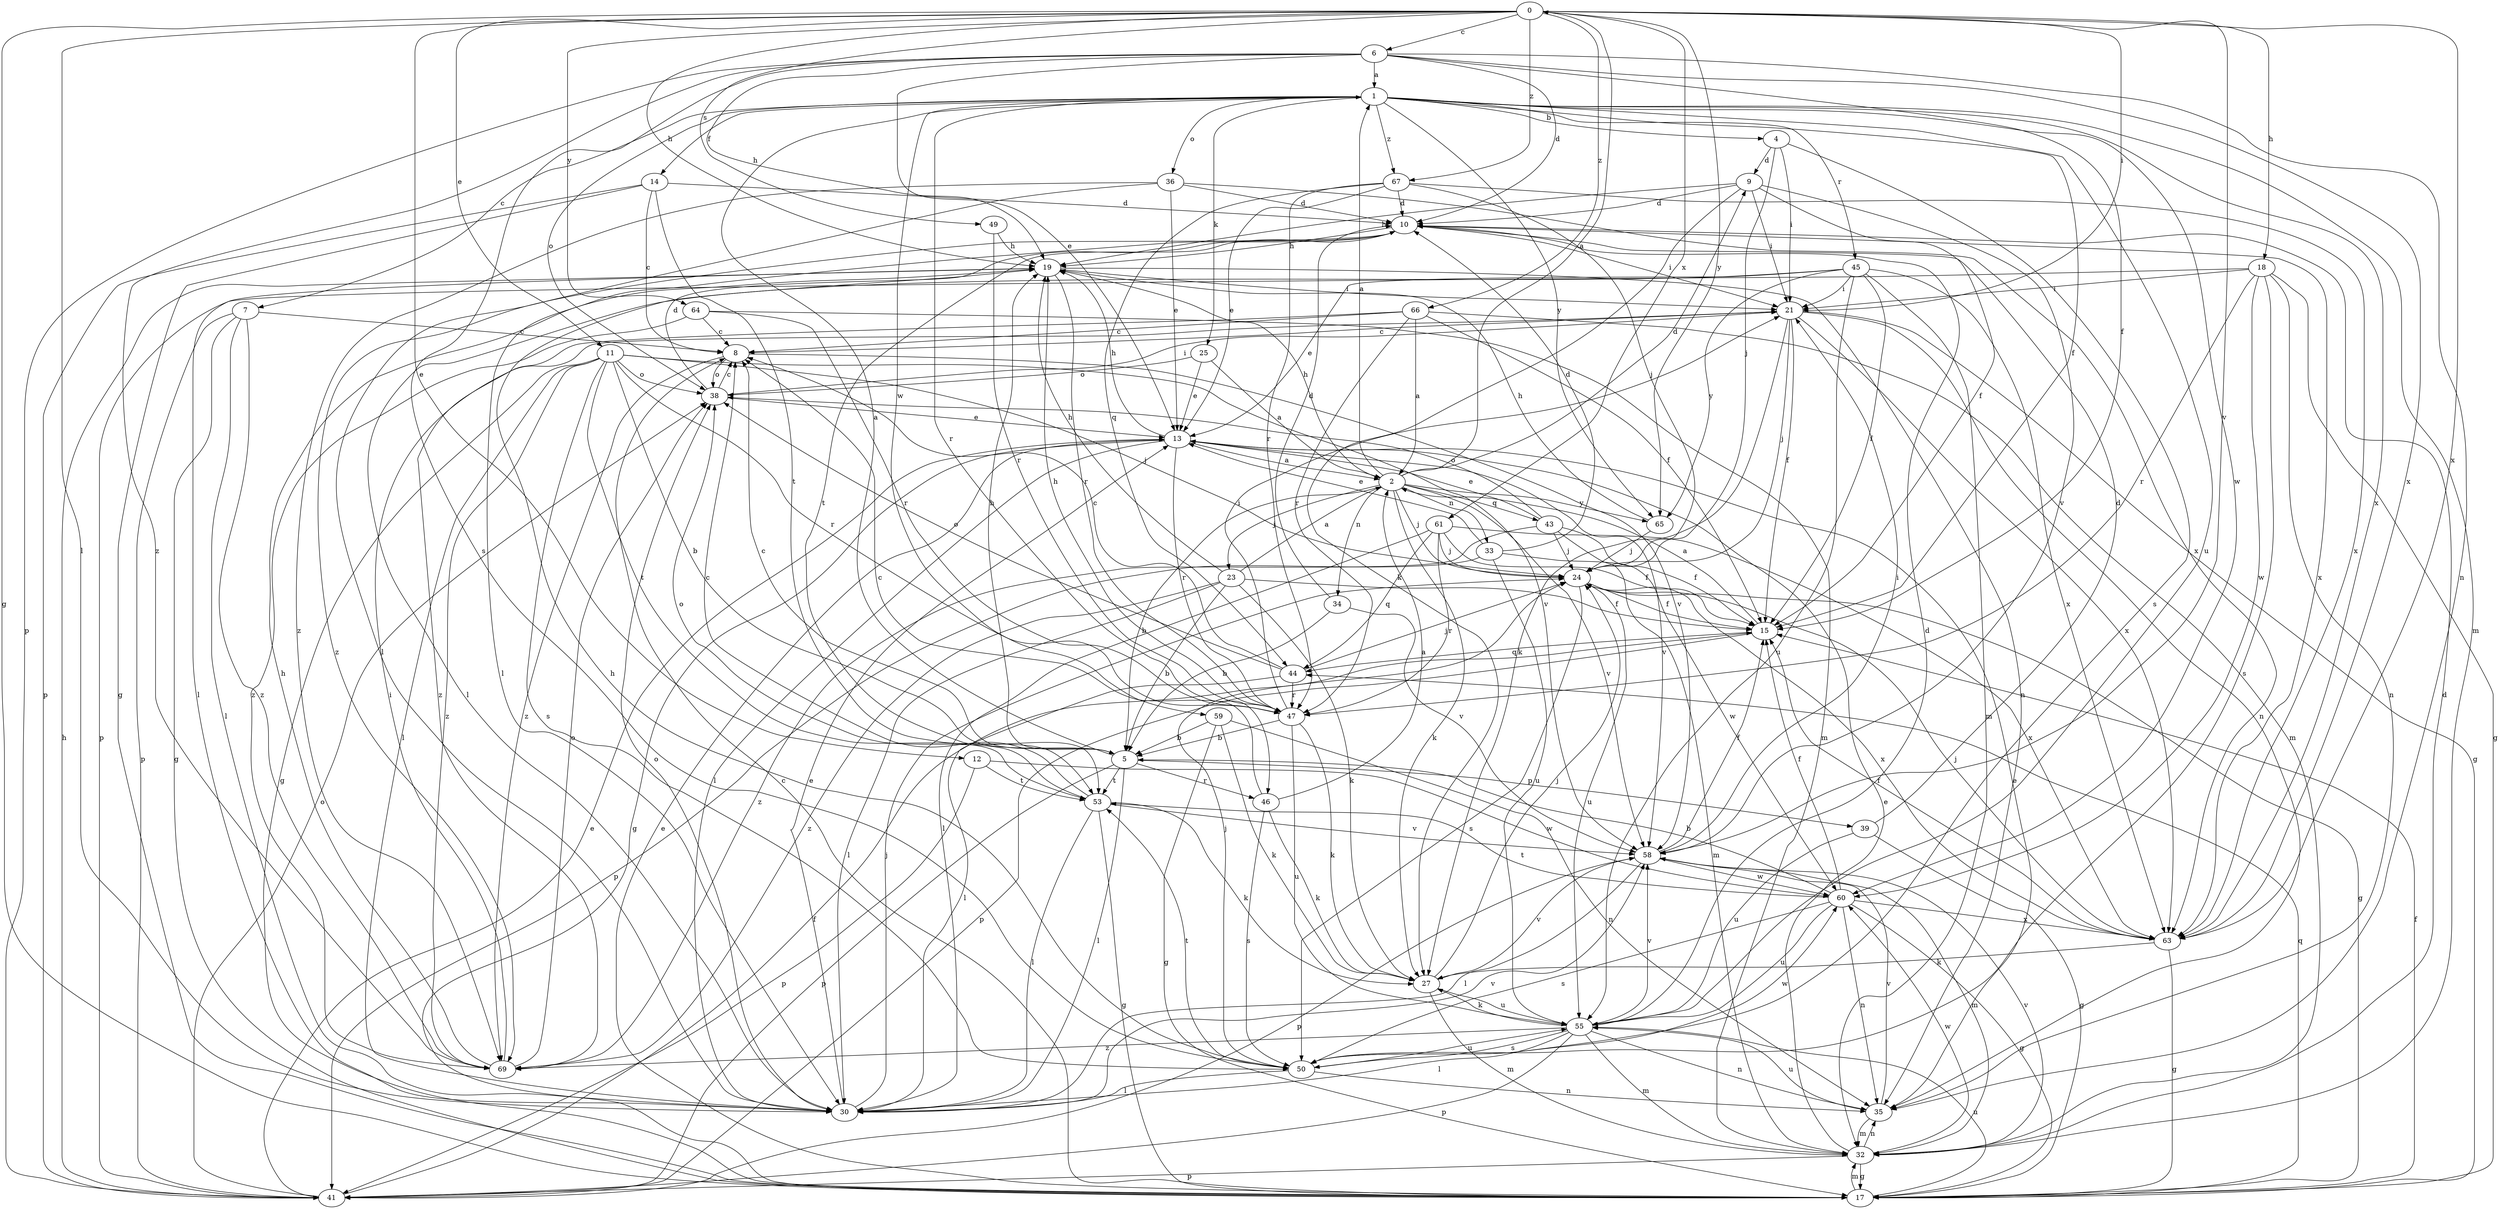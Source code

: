 strict digraph  {
0;
1;
2;
4;
5;
6;
7;
8;
9;
10;
11;
12;
13;
14;
15;
17;
18;
19;
21;
23;
24;
25;
27;
30;
32;
33;
34;
35;
36;
38;
39;
41;
43;
44;
45;
46;
47;
49;
50;
53;
55;
58;
59;
60;
61;
63;
64;
65;
66;
67;
69;
0 -> 6  [label=c];
0 -> 11  [label=e];
0 -> 12  [label=e];
0 -> 17  [label=g];
0 -> 18  [label=h];
0 -> 19  [label=h];
0 -> 21  [label=i];
0 -> 30  [label=l];
0 -> 49  [label=s];
0 -> 58  [label=v];
0 -> 61  [label=x];
0 -> 63  [label=x];
0 -> 64  [label=y];
0 -> 65  [label=y];
0 -> 66  [label=z];
0 -> 67  [label=z];
1 -> 4  [label=b];
1 -> 7  [label=c];
1 -> 14  [label=f];
1 -> 15  [label=f];
1 -> 25  [label=k];
1 -> 32  [label=m];
1 -> 36  [label=o];
1 -> 38  [label=o];
1 -> 45  [label=r];
1 -> 46  [label=r];
1 -> 55  [label=u];
1 -> 59  [label=w];
1 -> 60  [label=w];
1 -> 63  [label=x];
1 -> 65  [label=y];
1 -> 67  [label=z];
2 -> 0  [label=a];
2 -> 1  [label=a];
2 -> 5  [label=b];
2 -> 9  [label=d];
2 -> 19  [label=h];
2 -> 23  [label=j];
2 -> 24  [label=j];
2 -> 27  [label=k];
2 -> 33  [label=n];
2 -> 34  [label=n];
2 -> 43  [label=q];
2 -> 58  [label=v];
2 -> 65  [label=y];
4 -> 9  [label=d];
4 -> 21  [label=i];
4 -> 24  [label=j];
4 -> 50  [label=s];
5 -> 1  [label=a];
5 -> 8  [label=c];
5 -> 19  [label=h];
5 -> 30  [label=l];
5 -> 39  [label=p];
5 -> 41  [label=p];
5 -> 46  [label=r];
5 -> 53  [label=t];
6 -> 1  [label=a];
6 -> 10  [label=d];
6 -> 13  [label=e];
6 -> 15  [label=f];
6 -> 19  [label=h];
6 -> 35  [label=n];
6 -> 41  [label=p];
6 -> 50  [label=s];
6 -> 63  [label=x];
6 -> 69  [label=z];
7 -> 8  [label=c];
7 -> 17  [label=g];
7 -> 30  [label=l];
7 -> 41  [label=p];
7 -> 69  [label=z];
8 -> 38  [label=o];
8 -> 58  [label=v];
8 -> 69  [label=z];
9 -> 10  [label=d];
9 -> 15  [label=f];
9 -> 19  [label=h];
9 -> 21  [label=i];
9 -> 27  [label=k];
9 -> 58  [label=v];
10 -> 19  [label=h];
10 -> 21  [label=i];
10 -> 30  [label=l];
10 -> 53  [label=t];
10 -> 63  [label=x];
10 -> 69  [label=z];
11 -> 5  [label=b];
11 -> 17  [label=g];
11 -> 24  [label=j];
11 -> 30  [label=l];
11 -> 38  [label=o];
11 -> 47  [label=r];
11 -> 50  [label=s];
11 -> 53  [label=t];
11 -> 58  [label=v];
11 -> 69  [label=z];
12 -> 41  [label=p];
12 -> 53  [label=t];
12 -> 60  [label=w];
13 -> 2  [label=a];
13 -> 17  [label=g];
13 -> 19  [label=h];
13 -> 30  [label=l];
13 -> 47  [label=r];
13 -> 58  [label=v];
14 -> 8  [label=c];
14 -> 10  [label=d];
14 -> 17  [label=g];
14 -> 41  [label=p];
14 -> 53  [label=t];
15 -> 2  [label=a];
15 -> 41  [label=p];
15 -> 44  [label=q];
17 -> 8  [label=c];
17 -> 13  [label=e];
17 -> 15  [label=f];
17 -> 32  [label=m];
17 -> 44  [label=q];
17 -> 55  [label=u];
18 -> 17  [label=g];
18 -> 21  [label=i];
18 -> 35  [label=n];
18 -> 41  [label=p];
18 -> 47  [label=r];
18 -> 50  [label=s];
18 -> 60  [label=w];
19 -> 21  [label=i];
19 -> 30  [label=l];
19 -> 35  [label=n];
19 -> 47  [label=r];
21 -> 8  [label=c];
21 -> 15  [label=f];
21 -> 17  [label=g];
21 -> 24  [label=j];
21 -> 27  [label=k];
21 -> 35  [label=n];
21 -> 63  [label=x];
23 -> 2  [label=a];
23 -> 5  [label=b];
23 -> 15  [label=f];
23 -> 19  [label=h];
23 -> 27  [label=k];
23 -> 30  [label=l];
23 -> 69  [label=z];
24 -> 15  [label=f];
24 -> 17  [label=g];
24 -> 50  [label=s];
24 -> 55  [label=u];
24 -> 63  [label=x];
25 -> 2  [label=a];
25 -> 13  [label=e];
25 -> 38  [label=o];
27 -> 24  [label=j];
27 -> 32  [label=m];
27 -> 55  [label=u];
27 -> 58  [label=v];
30 -> 13  [label=e];
30 -> 24  [label=j];
30 -> 38  [label=o];
30 -> 58  [label=v];
32 -> 10  [label=d];
32 -> 13  [label=e];
32 -> 17  [label=g];
32 -> 35  [label=n];
32 -> 41  [label=p];
32 -> 58  [label=v];
32 -> 60  [label=w];
33 -> 10  [label=d];
33 -> 13  [label=e];
33 -> 41  [label=p];
33 -> 55  [label=u];
33 -> 60  [label=w];
34 -> 5  [label=b];
34 -> 10  [label=d];
34 -> 58  [label=v];
35 -> 13  [label=e];
35 -> 32  [label=m];
35 -> 55  [label=u];
35 -> 58  [label=v];
36 -> 10  [label=d];
36 -> 13  [label=e];
36 -> 30  [label=l];
36 -> 63  [label=x];
36 -> 69  [label=z];
38 -> 8  [label=c];
38 -> 10  [label=d];
38 -> 13  [label=e];
38 -> 21  [label=i];
39 -> 10  [label=d];
39 -> 17  [label=g];
39 -> 55  [label=u];
41 -> 13  [label=e];
41 -> 15  [label=f];
41 -> 19  [label=h];
41 -> 38  [label=o];
43 -> 13  [label=e];
43 -> 15  [label=f];
43 -> 24  [label=j];
43 -> 32  [label=m];
43 -> 38  [label=o];
43 -> 69  [label=z];
44 -> 8  [label=c];
44 -> 24  [label=j];
44 -> 30  [label=l];
44 -> 38  [label=o];
44 -> 47  [label=r];
45 -> 13  [label=e];
45 -> 15  [label=f];
45 -> 21  [label=i];
45 -> 30  [label=l];
45 -> 32  [label=m];
45 -> 55  [label=u];
45 -> 63  [label=x];
45 -> 65  [label=y];
46 -> 2  [label=a];
46 -> 8  [label=c];
46 -> 27  [label=k];
46 -> 50  [label=s];
47 -> 5  [label=b];
47 -> 19  [label=h];
47 -> 21  [label=i];
47 -> 27  [label=k];
47 -> 55  [label=u];
49 -> 19  [label=h];
49 -> 47  [label=r];
50 -> 19  [label=h];
50 -> 24  [label=j];
50 -> 30  [label=l];
50 -> 35  [label=n];
50 -> 53  [label=t];
50 -> 55  [label=u];
50 -> 60  [label=w];
53 -> 8  [label=c];
53 -> 17  [label=g];
53 -> 27  [label=k];
53 -> 30  [label=l];
53 -> 38  [label=o];
53 -> 58  [label=v];
55 -> 10  [label=d];
55 -> 27  [label=k];
55 -> 30  [label=l];
55 -> 32  [label=m];
55 -> 35  [label=n];
55 -> 41  [label=p];
55 -> 50  [label=s];
55 -> 58  [label=v];
55 -> 69  [label=z];
58 -> 15  [label=f];
58 -> 21  [label=i];
58 -> 30  [label=l];
58 -> 32  [label=m];
58 -> 41  [label=p];
58 -> 60  [label=w];
59 -> 5  [label=b];
59 -> 17  [label=g];
59 -> 27  [label=k];
59 -> 35  [label=n];
60 -> 5  [label=b];
60 -> 15  [label=f];
60 -> 17  [label=g];
60 -> 35  [label=n];
60 -> 50  [label=s];
60 -> 53  [label=t];
60 -> 55  [label=u];
60 -> 63  [label=x];
61 -> 15  [label=f];
61 -> 24  [label=j];
61 -> 30  [label=l];
61 -> 44  [label=q];
61 -> 47  [label=r];
61 -> 63  [label=x];
63 -> 15  [label=f];
63 -> 17  [label=g];
63 -> 24  [label=j];
63 -> 27  [label=k];
64 -> 8  [label=c];
64 -> 32  [label=m];
64 -> 47  [label=r];
64 -> 69  [label=z];
65 -> 19  [label=h];
65 -> 24  [label=j];
66 -> 2  [label=a];
66 -> 8  [label=c];
66 -> 15  [label=f];
66 -> 32  [label=m];
66 -> 47  [label=r];
66 -> 69  [label=z];
67 -> 10  [label=d];
67 -> 13  [label=e];
67 -> 24  [label=j];
67 -> 44  [label=q];
67 -> 47  [label=r];
67 -> 63  [label=x];
69 -> 19  [label=h];
69 -> 21  [label=i];
69 -> 38  [label=o];
}
